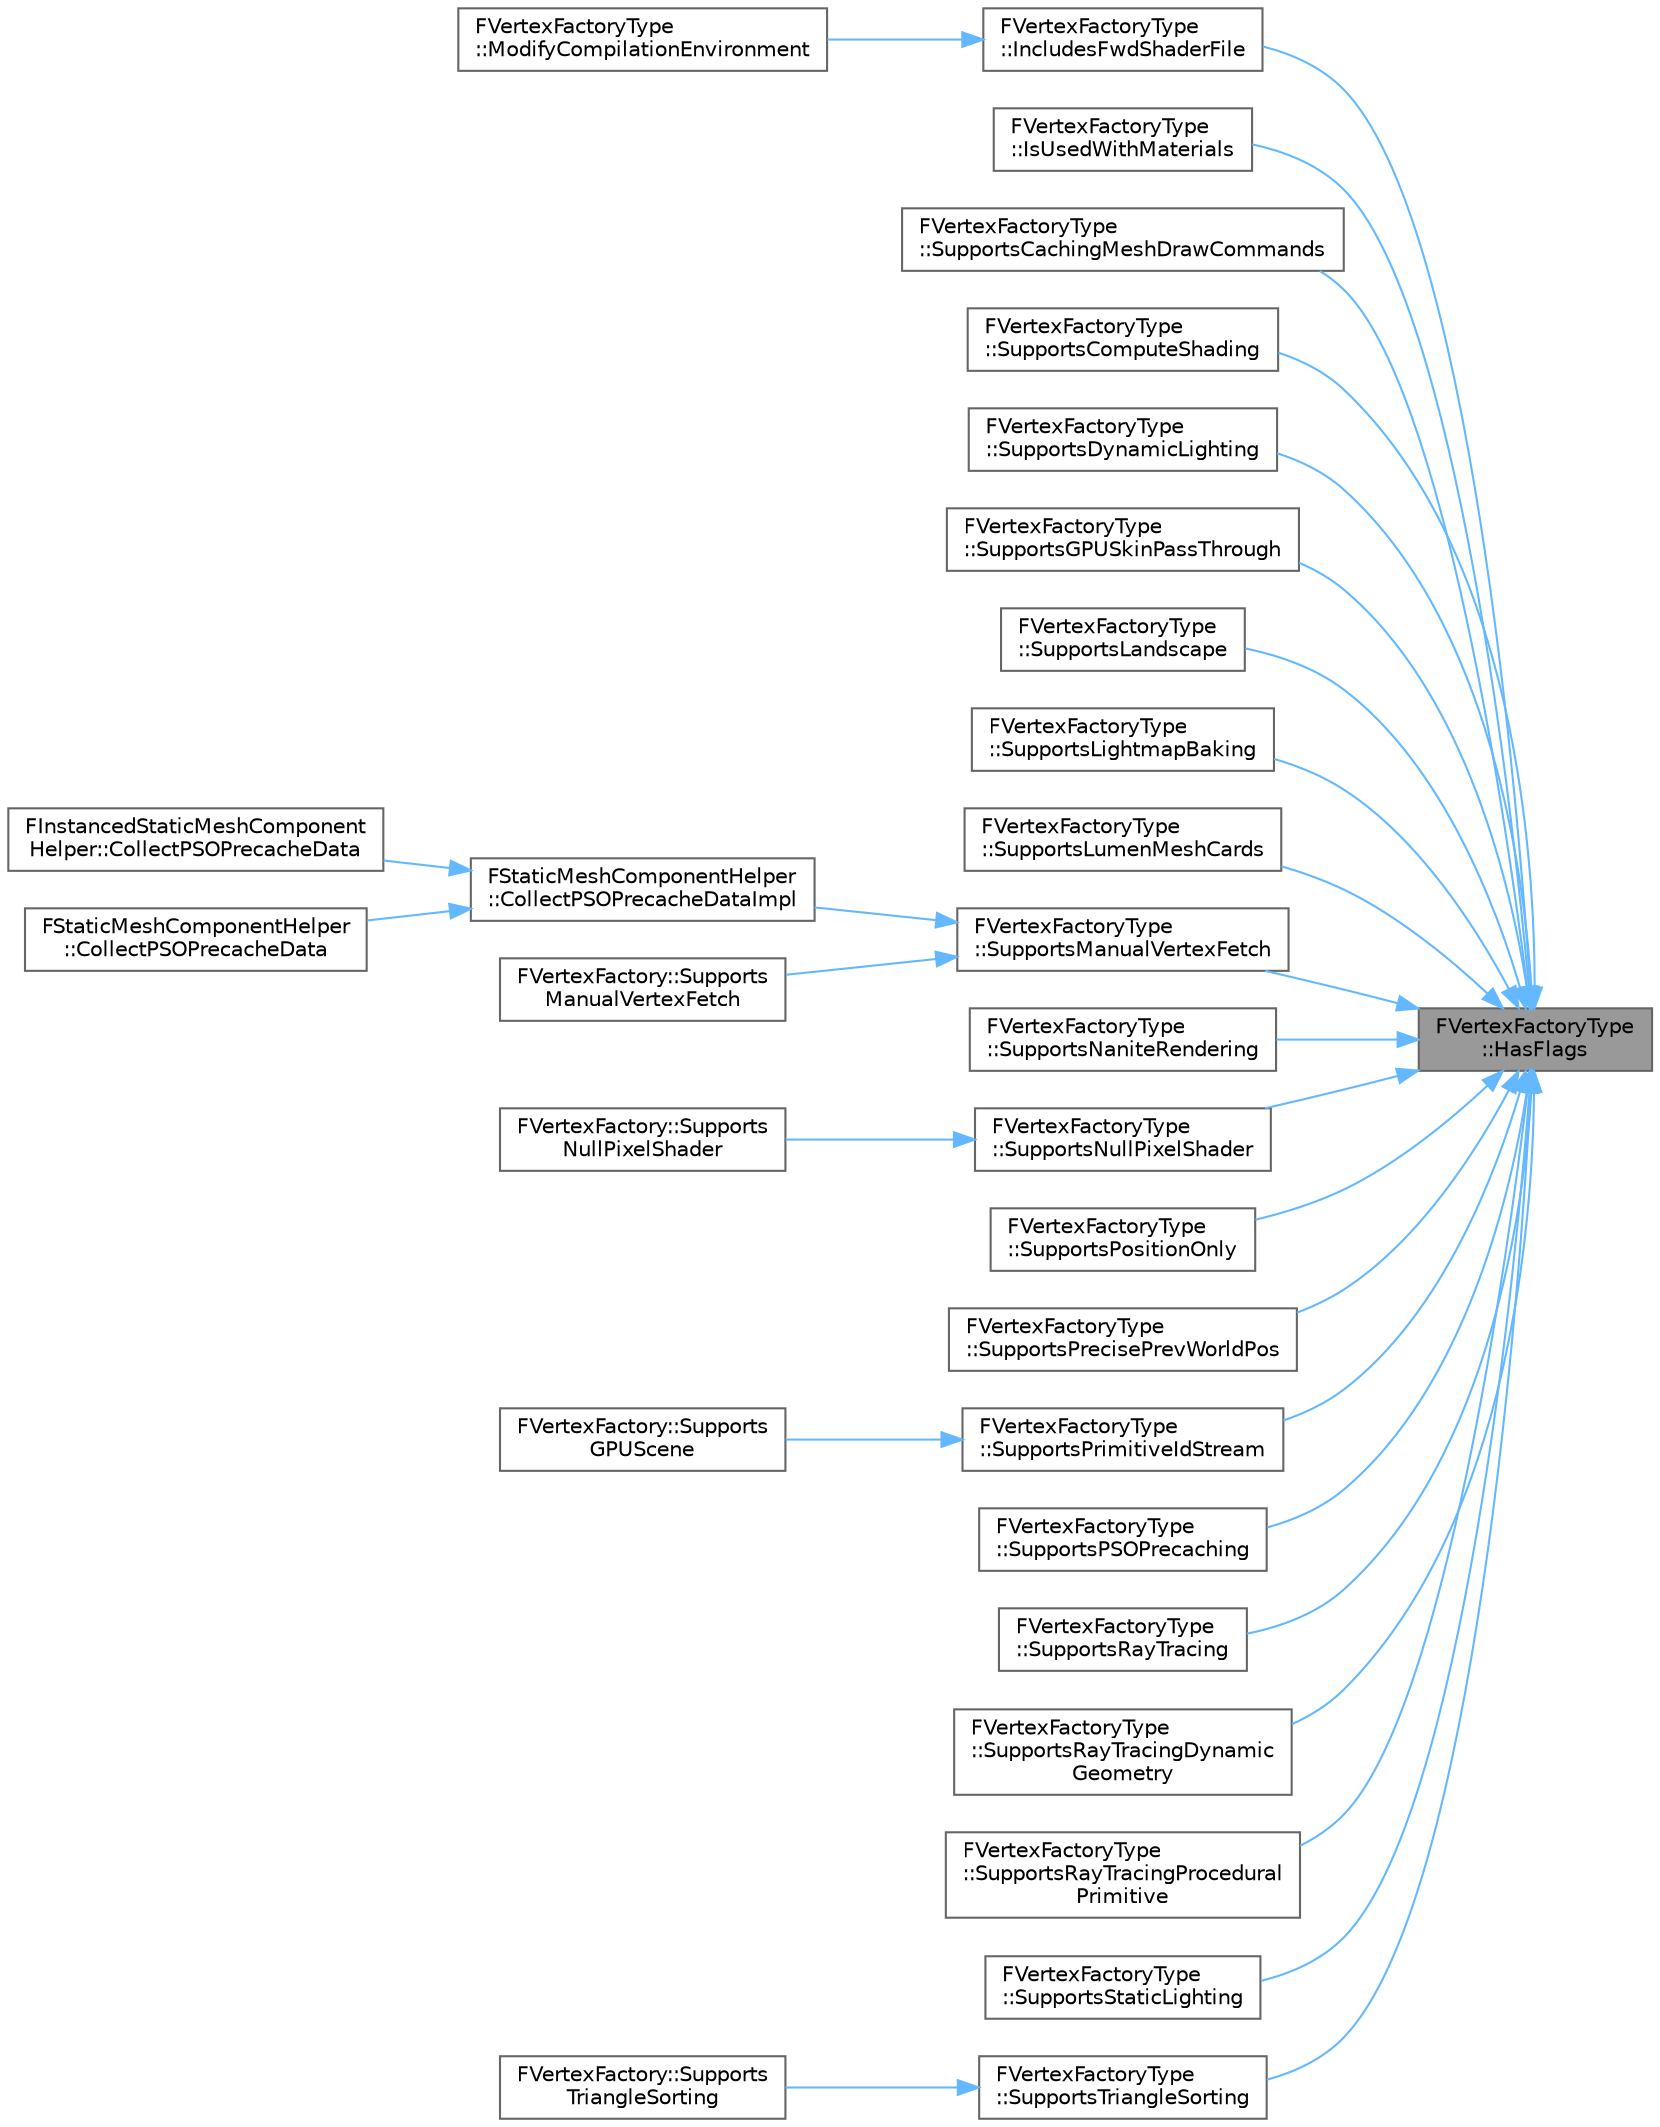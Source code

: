 digraph "FVertexFactoryType::HasFlags"
{
 // INTERACTIVE_SVG=YES
 // LATEX_PDF_SIZE
  bgcolor="transparent";
  edge [fontname=Helvetica,fontsize=10,labelfontname=Helvetica,labelfontsize=10];
  node [fontname=Helvetica,fontsize=10,shape=box,height=0.2,width=0.4];
  rankdir="RL";
  Node1 [id="Node000001",label="FVertexFactoryType\l::HasFlags",height=0.2,width=0.4,color="gray40", fillcolor="grey60", style="filled", fontcolor="black",tooltip="Returns true if this vertex factory supports ALL feature flags in FlagsToCheck."];
  Node1 -> Node2 [id="edge1_Node000001_Node000002",dir="back",color="steelblue1",style="solid",tooltip=" "];
  Node2 [id="Node000002",label="FVertexFactoryType\l::IncludesFwdShaderFile",height=0.2,width=0.4,color="grey40", fillcolor="white", style="filled",URL="$d5/de1/classFVertexFactoryType.html#a8e2dfcf666229bcaaebc9627c58361e5",tooltip=" "];
  Node2 -> Node3 [id="edge2_Node000002_Node000003",dir="back",color="steelblue1",style="solid",tooltip=" "];
  Node3 [id="Node000003",label="FVertexFactoryType\l::ModifyCompilationEnvironment",height=0.2,width=0.4,color="grey40", fillcolor="white", style="filled",URL="$d5/de1/classFVertexFactoryType.html#a366bc36401f676bef7717ac8cd0d343b",tooltip="Calls the function ptr for the shader type on the given environment."];
  Node1 -> Node4 [id="edge3_Node000001_Node000004",dir="back",color="steelblue1",style="solid",tooltip=" "];
  Node4 [id="Node000004",label="FVertexFactoryType\l::IsUsedWithMaterials",height=0.2,width=0.4,color="grey40", fillcolor="white", style="filled",URL="$d5/de1/classFVertexFactoryType.html#a3d5a8e4ad4104fe18f870b61b06b8c1e",tooltip=" "];
  Node1 -> Node5 [id="edge4_Node000001_Node000005",dir="back",color="steelblue1",style="solid",tooltip=" "];
  Node5 [id="Node000005",label="FVertexFactoryType\l::SupportsCachingMeshDrawCommands",height=0.2,width=0.4,color="grey40", fillcolor="white", style="filled",URL="$d5/de1/classFVertexFactoryType.html#a85dcc429e0f27720973a76b19ff5c866",tooltip=" "];
  Node1 -> Node6 [id="edge5_Node000001_Node000006",dir="back",color="steelblue1",style="solid",tooltip=" "];
  Node6 [id="Node000006",label="FVertexFactoryType\l::SupportsComputeShading",height=0.2,width=0.4,color="grey40", fillcolor="white", style="filled",URL="$d5/de1/classFVertexFactoryType.html#af94615923ded893d2fa68b98755d7e18",tooltip=" "];
  Node1 -> Node7 [id="edge6_Node000001_Node000007",dir="back",color="steelblue1",style="solid",tooltip=" "];
  Node7 [id="Node000007",label="FVertexFactoryType\l::SupportsDynamicLighting",height=0.2,width=0.4,color="grey40", fillcolor="white", style="filled",URL="$d5/de1/classFVertexFactoryType.html#abc755817f79ccbcedaca1efc167cee75",tooltip=" "];
  Node1 -> Node8 [id="edge7_Node000001_Node000008",dir="back",color="steelblue1",style="solid",tooltip=" "];
  Node8 [id="Node000008",label="FVertexFactoryType\l::SupportsGPUSkinPassThrough",height=0.2,width=0.4,color="grey40", fillcolor="white", style="filled",URL="$d5/de1/classFVertexFactoryType.html#a595303b3ca9f397eebbf5c0677d7262d",tooltip=" "];
  Node1 -> Node9 [id="edge8_Node000001_Node000009",dir="back",color="steelblue1",style="solid",tooltip=" "];
  Node9 [id="Node000009",label="FVertexFactoryType\l::SupportsLandscape",height=0.2,width=0.4,color="grey40", fillcolor="white", style="filled",URL="$d5/de1/classFVertexFactoryType.html#a77a3972df754d98e328cefe094dbe4b3",tooltip=" "];
  Node1 -> Node10 [id="edge9_Node000001_Node000010",dir="back",color="steelblue1",style="solid",tooltip=" "];
  Node10 [id="Node000010",label="FVertexFactoryType\l::SupportsLightmapBaking",height=0.2,width=0.4,color="grey40", fillcolor="white", style="filled",URL="$d5/de1/classFVertexFactoryType.html#a2b660710da4968a9eb420cbdd5764bb7",tooltip=" "];
  Node1 -> Node11 [id="edge10_Node000001_Node000011",dir="back",color="steelblue1",style="solid",tooltip=" "];
  Node11 [id="Node000011",label="FVertexFactoryType\l::SupportsLumenMeshCards",height=0.2,width=0.4,color="grey40", fillcolor="white", style="filled",URL="$d5/de1/classFVertexFactoryType.html#a178bf2f22ce4db10402f836a3c3eff9f",tooltip=" "];
  Node1 -> Node12 [id="edge11_Node000001_Node000012",dir="back",color="steelblue1",style="solid",tooltip=" "];
  Node12 [id="Node000012",label="FVertexFactoryType\l::SupportsManualVertexFetch",height=0.2,width=0.4,color="grey40", fillcolor="white", style="filled",URL="$d5/de1/classFVertexFactoryType.html#a4725ab8964963456e021bcb559997129",tooltip=" "];
  Node12 -> Node13 [id="edge12_Node000012_Node000013",dir="back",color="steelblue1",style="solid",tooltip=" "];
  Node13 [id="Node000013",label="FStaticMeshComponentHelper\l::CollectPSOPrecacheDataImpl",height=0.2,width=0.4,color="grey40", fillcolor="white", style="filled",URL="$dd/d61/classFStaticMeshComponentHelper.html#aa2c3ec9d0b0a93a19de2d314c67f9e07",tooltip=" "];
  Node13 -> Node14 [id="edge13_Node000013_Node000014",dir="back",color="steelblue1",style="solid",tooltip=" "];
  Node14 [id="Node000014",label="FInstancedStaticMeshComponent\lHelper::CollectPSOPrecacheData",height=0.2,width=0.4,color="grey40", fillcolor="white", style="filled",URL="$df/d11/classFInstancedStaticMeshComponentHelper.html#aca1997d72d513449718e1588097190de",tooltip=" "];
  Node13 -> Node15 [id="edge14_Node000013_Node000015",dir="back",color="steelblue1",style="solid",tooltip=" "];
  Node15 [id="Node000015",label="FStaticMeshComponentHelper\l::CollectPSOPrecacheData",height=0.2,width=0.4,color="grey40", fillcolor="white", style="filled",URL="$dd/d61/classFStaticMeshComponentHelper.html#a82872487b143f62f9b6841aacf73a2dc",tooltip=" "];
  Node12 -> Node16 [id="edge15_Node000012_Node000016",dir="back",color="steelblue1",style="solid",tooltip=" "];
  Node16 [id="Node000016",label="FVertexFactory::Supports\lManualVertexFetch",height=0.2,width=0.4,color="grey40", fillcolor="white", style="filled",URL="$da/d03/classFVertexFactory.html#a22dd9d5bf6e963a80dd443ce0eabd90e",tooltip=" "];
  Node1 -> Node17 [id="edge16_Node000001_Node000017",dir="back",color="steelblue1",style="solid",tooltip=" "];
  Node17 [id="Node000017",label="FVertexFactoryType\l::SupportsNaniteRendering",height=0.2,width=0.4,color="grey40", fillcolor="white", style="filled",URL="$d5/de1/classFVertexFactoryType.html#a6ee7647963f53d35906270590a7fd143",tooltip=" "];
  Node1 -> Node18 [id="edge17_Node000001_Node000018",dir="back",color="steelblue1",style="solid",tooltip=" "];
  Node18 [id="Node000018",label="FVertexFactoryType\l::SupportsNullPixelShader",height=0.2,width=0.4,color="grey40", fillcolor="white", style="filled",URL="$d5/de1/classFVertexFactoryType.html#af92ae0efb073d59574c42dd14d6fa866",tooltip=" "];
  Node18 -> Node19 [id="edge18_Node000018_Node000019",dir="back",color="steelblue1",style="solid",tooltip=" "];
  Node19 [id="Node000019",label="FVertexFactory::Supports\lNullPixelShader",height=0.2,width=0.4,color="grey40", fillcolor="white", style="filled",URL="$da/d03/classFVertexFactory.html#adc2d434408103580b08eae257c5879d1",tooltip="Indicates whether the vertex factory supports a null pixel shader."];
  Node1 -> Node20 [id="edge19_Node000001_Node000020",dir="back",color="steelblue1",style="solid",tooltip=" "];
  Node20 [id="Node000020",label="FVertexFactoryType\l::SupportsPositionOnly",height=0.2,width=0.4,color="grey40", fillcolor="white", style="filled",URL="$d5/de1/classFVertexFactoryType.html#a20c68104a77145db5ec71cbf88d8449b",tooltip=" "];
  Node1 -> Node21 [id="edge20_Node000001_Node000021",dir="back",color="steelblue1",style="solid",tooltip=" "];
  Node21 [id="Node000021",label="FVertexFactoryType\l::SupportsPrecisePrevWorldPos",height=0.2,width=0.4,color="grey40", fillcolor="white", style="filled",URL="$d5/de1/classFVertexFactoryType.html#ad15af634a133538e112b948bee04e33f",tooltip=" "];
  Node1 -> Node22 [id="edge21_Node000001_Node000022",dir="back",color="steelblue1",style="solid",tooltip=" "];
  Node22 [id="Node000022",label="FVertexFactoryType\l::SupportsPrimitiveIdStream",height=0.2,width=0.4,color="grey40", fillcolor="white", style="filled",URL="$d5/de1/classFVertexFactoryType.html#a2bd2100d6cfaabdf6dfe89990c91888e",tooltip=" "];
  Node22 -> Node23 [id="edge22_Node000022_Node000023",dir="back",color="steelblue1",style="solid",tooltip=" "];
  Node23 [id="Node000023",label="FVertexFactory::Supports\lGPUScene",height=0.2,width=0.4,color="grey40", fillcolor="white", style="filled",URL="$da/d03/classFVertexFactory.html#aa13781c4859f16bd255e5fd51387a10b",tooltip=" "];
  Node1 -> Node24 [id="edge23_Node000001_Node000024",dir="back",color="steelblue1",style="solid",tooltip=" "];
  Node24 [id="Node000024",label="FVertexFactoryType\l::SupportsPSOPrecaching",height=0.2,width=0.4,color="grey40", fillcolor="white", style="filled",URL="$d5/de1/classFVertexFactoryType.html#a8536fdaba0a13a51735243880cfdd1f7",tooltip=" "];
  Node1 -> Node25 [id="edge24_Node000001_Node000025",dir="back",color="steelblue1",style="solid",tooltip=" "];
  Node25 [id="Node000025",label="FVertexFactoryType\l::SupportsRayTracing",height=0.2,width=0.4,color="grey40", fillcolor="white", style="filled",URL="$d5/de1/classFVertexFactoryType.html#a489e8a82cd84c8996ae9919aee0a9aba",tooltip=" "];
  Node1 -> Node26 [id="edge25_Node000001_Node000026",dir="back",color="steelblue1",style="solid",tooltip=" "];
  Node26 [id="Node000026",label="FVertexFactoryType\l::SupportsRayTracingDynamic\lGeometry",height=0.2,width=0.4,color="grey40", fillcolor="white", style="filled",URL="$d5/de1/classFVertexFactoryType.html#a65f8a43ec40707402bb27d74b0571a85",tooltip=" "];
  Node1 -> Node27 [id="edge26_Node000001_Node000027",dir="back",color="steelblue1",style="solid",tooltip=" "];
  Node27 [id="Node000027",label="FVertexFactoryType\l::SupportsRayTracingProcedural\lPrimitive",height=0.2,width=0.4,color="grey40", fillcolor="white", style="filled",URL="$d5/de1/classFVertexFactoryType.html#a0abcdfbc0d8c47e472388a78d66a999e",tooltip=" "];
  Node1 -> Node28 [id="edge27_Node000001_Node000028",dir="back",color="steelblue1",style="solid",tooltip=" "];
  Node28 [id="Node000028",label="FVertexFactoryType\l::SupportsStaticLighting",height=0.2,width=0.4,color="grey40", fillcolor="white", style="filled",URL="$d5/de1/classFVertexFactoryType.html#ad72fa7679fe6b2459ccfa7c356609219",tooltip=" "];
  Node1 -> Node29 [id="edge28_Node000001_Node000029",dir="back",color="steelblue1",style="solid",tooltip=" "];
  Node29 [id="Node000029",label="FVertexFactoryType\l::SupportsTriangleSorting",height=0.2,width=0.4,color="grey40", fillcolor="white", style="filled",URL="$d5/de1/classFVertexFactoryType.html#ae17c728b86eb3498cd8967e20e34b742",tooltip=" "];
  Node29 -> Node30 [id="edge29_Node000029_Node000030",dir="back",color="steelblue1",style="solid",tooltip=" "];
  Node30 [id="Node000030",label="FVertexFactory::Supports\lTriangleSorting",height=0.2,width=0.4,color="grey40", fillcolor="white", style="filled",URL="$da/d03/classFVertexFactory.html#acf4f19dc4685b5ad6381ffccc3d7eb1f",tooltip=" "];
}
